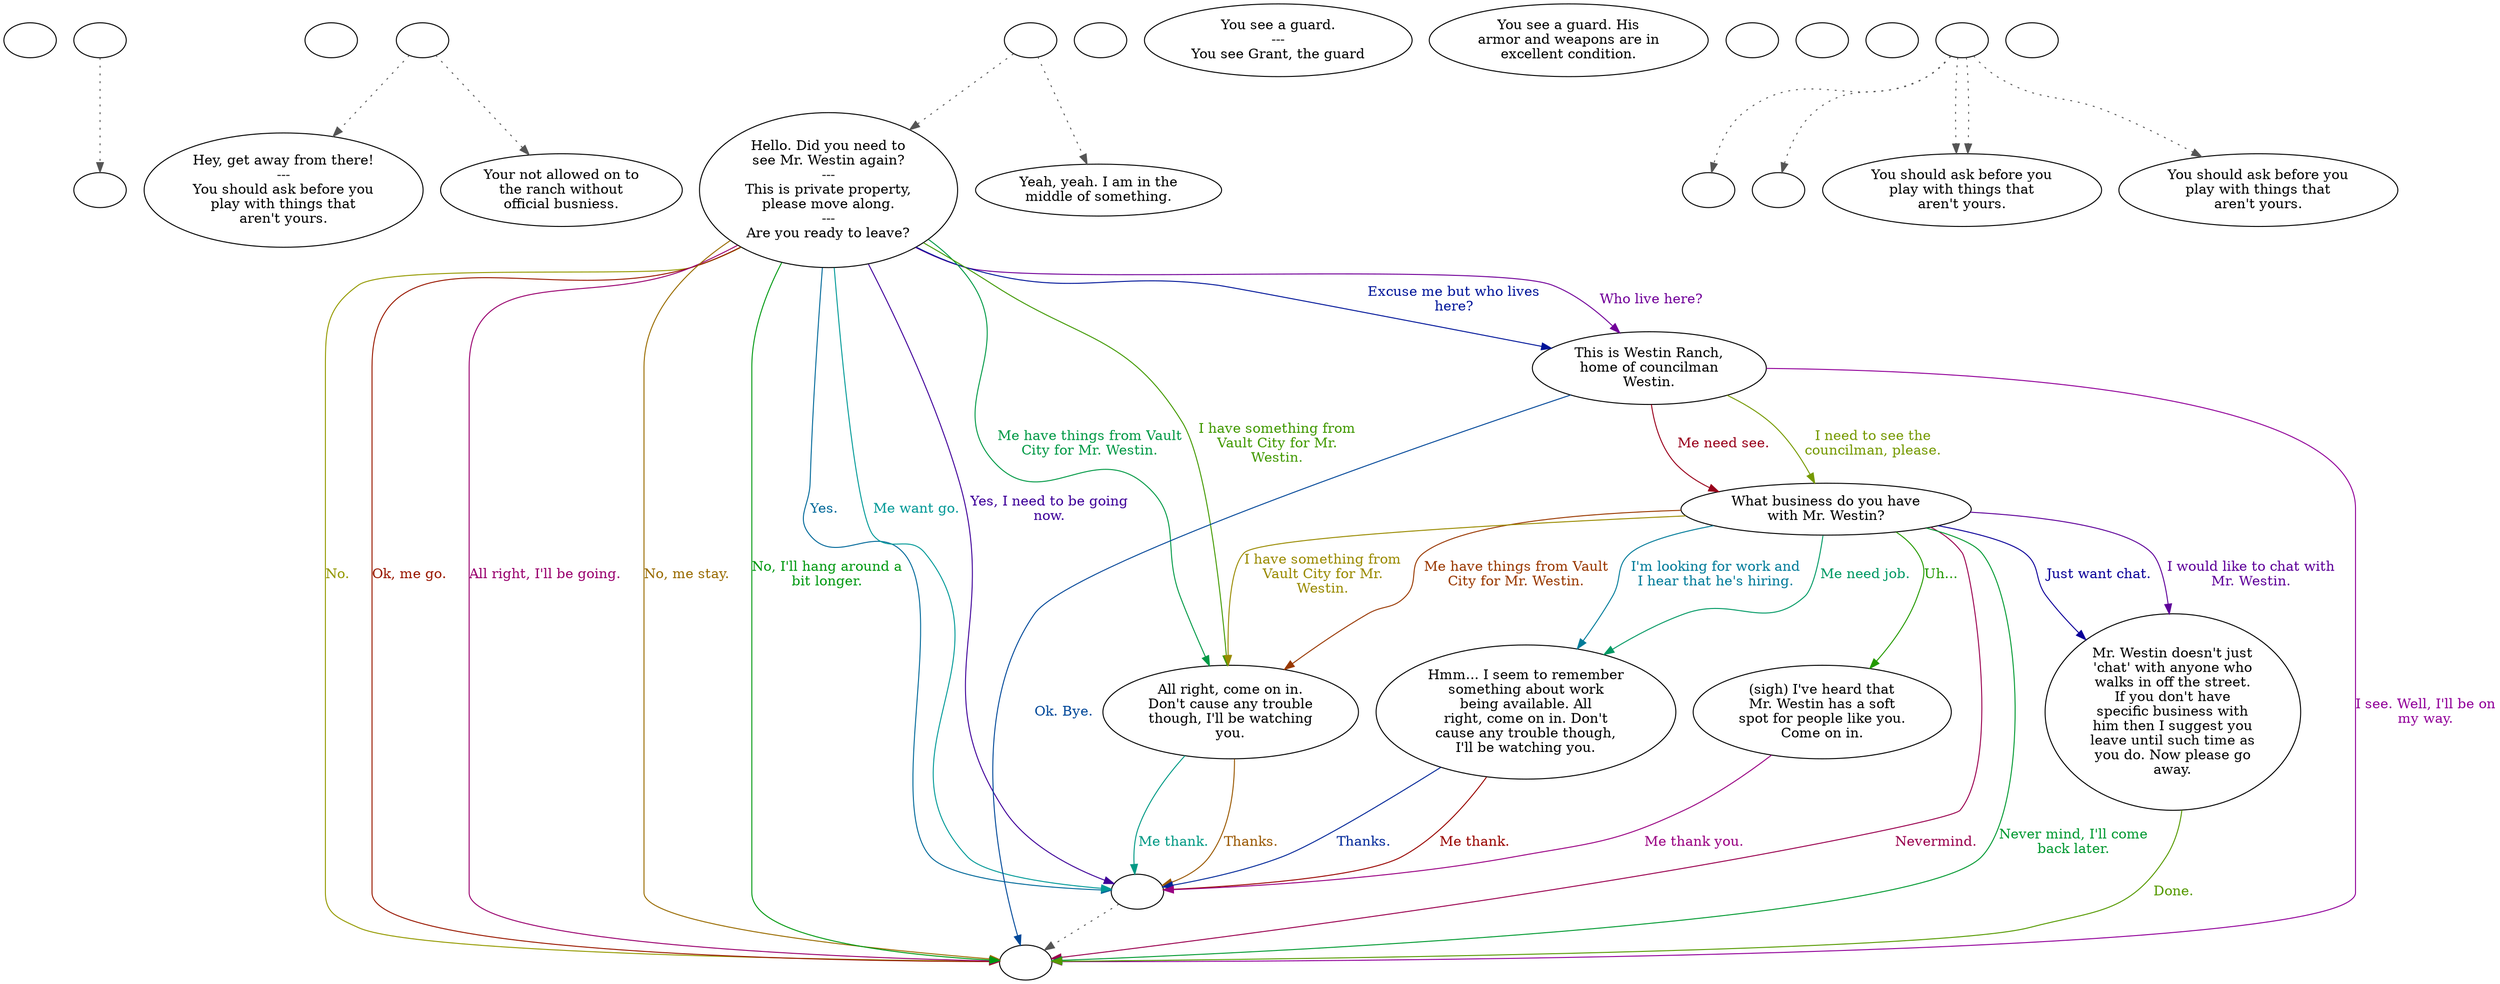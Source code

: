 digraph scwesgrd {
  "checkPartyMembersNearDoor" [style=filled       fillcolor="#FFFFFF"       color="#000000"]
  "checkPartyMembersNearDoor" [label=""]
  "old_pickup_p_proc" [style=filled       fillcolor="#FFFFFF"       color="#000000"]
  "old_pickup_p_proc" [label=""]
  "pickup_p_proc" [style=filled       fillcolor="#FFFFFF"       color="#000000"]
  "pickup_p_proc" -> "old_pickup_p_proc" [style=dotted color="#555555"]
  "pickup_p_proc" [label=""]
  "start" [style=filled       fillcolor="#FFFFFF"       color="#000000"]
  "start" [label=""]
  "critter_p_proc" [style=filled       fillcolor="#FFFFFF"       color="#000000"]
  "critter_p_proc" -> "checkNotify" [style=dotted color="#555555"]
  "critter_p_proc" -> "Node009" [style=dotted color="#555555"]
  "critter_p_proc" [label=""]
  "talk_p_proc" [style=filled       fillcolor="#FFFFFF"       color="#000000"]
  "talk_p_proc" -> "Node001" [style=dotted color="#555555"]
  "talk_p_proc" -> "Node007" [style=dotted color="#555555"]
  "talk_p_proc" [label=""]
  "destroy_p_proc" [style=filled       fillcolor="#FFFFFF"       color="#000000"]
  "destroy_p_proc" [label=""]
  "look_at_p_proc" [style=filled       fillcolor="#FFFFFF"       color="#000000"]
  "look_at_p_proc" [label="You see a guard.\n---\nYou see Grant, the guard"]
  "description_p_proc" [style=filled       fillcolor="#FFFFFF"       color="#000000"]
  "description_p_proc" [label="You see a guard. His\narmor and weapons are in\nexcellent condition."]
  "use_skill_on_p_proc" [style=filled       fillcolor="#FFFFFF"       color="#000000"]
  "use_skill_on_p_proc" [label=""]
  "damage_p_proc" [style=filled       fillcolor="#FFFFFF"       color="#000000"]
  "damage_p_proc" [label=""]
  "map_enter_p_proc" [style=filled       fillcolor="#FFFFFF"       color="#000000"]
  "map_enter_p_proc" [label=""]
  "timed_event_p_proc" [style=filled       fillcolor="#FFFFFF"       color="#000000"]
  "timed_event_p_proc" -> "FieldOff" [style=dotted color="#555555"]
  "timed_event_p_proc" -> "Walk" [style=dotted color="#555555"]
  "timed_event_p_proc" -> "UseComputer" [style=dotted color="#555555"]
  "timed_event_p_proc" -> "UseComputer" [style=dotted color="#555555"]
  "timed_event_p_proc" -> "UseEmitter" [style=dotted color="#555555"]
  "timed_event_p_proc" [label=""]
  "Node998" [style=filled       fillcolor="#FFFFFF"       color="#000000"]
  "Node998" [label=""]
  "Node999" [style=filled       fillcolor="#FFFFFF"       color="#000000"]
  "Node999" [label=""]
  "Node001" [style=filled       fillcolor="#FFFFFF"       color="#000000"]
  "Node001" [label="Hello. Did you need to\nsee Mr. Westin again?\n---\nThis is private property,\nplease move along.\n---\nAre you ready to leave?"]
  "Node001" -> "NodeFieldOff" [label="Yes." color="#006899" fontcolor="#006899"]
  "Node001" -> "Node999" [label="No." color="#949900" fontcolor="#949900"]
  "Node001" -> "Node002" [label="Who live here?" color="#710099" fontcolor="#710099"]
  "Node001" -> "Node008" [label="Me have things from Vault\nCity for Mr. Westin." color="#009945" fontcolor="#009945"]
  "Node001" -> "Node999" [label="Ok, me go." color="#991800" fontcolor="#991800"]
  "Node001" -> "Node002" [label="Excuse me but who lives\nhere?" color="#001599" fontcolor="#001599"]
  "Node001" -> "Node008" [label="I have something from\nVault City for Mr.\nWestin." color="#419900" fontcolor="#419900"]
  "Node001" -> "Node999" [label="All right, I'll be going." color="#99006E" fontcolor="#99006E"]
  "Node001" -> "NodeFieldOff" [label="Me want go." color="#009997" fontcolor="#009997"]
  "Node001" -> "Node999" [label="No, me stay." color="#996B00" fontcolor="#996B00"]
  "Node001" -> "NodeFieldOff" [label="Yes, I need to be going\nnow." color="#3E0099" fontcolor="#3E0099"]
  "Node001" -> "Node999" [label="No, I'll hang around a\nbit longer." color="#009911" fontcolor="#009911"]
  "Node002" [style=filled       fillcolor="#FFFFFF"       color="#000000"]
  "Node002" [label="This is Westin Ranch,\nhome of councilman\nWestin."]
  "Node002" -> "Node003" [label="Me need see." color="#99001B" fontcolor="#99001B"]
  "Node002" -> "Node999" [label="Ok. Bye." color="#004899" fontcolor="#004899"]
  "Node002" -> "Node003" [label="I need to see the\ncouncilman, please." color="#759900" fontcolor="#759900"]
  "Node002" -> "Node999" [label="I see. Well, I'll be on\nmy way." color="#910099" fontcolor="#910099"]
  "Node003" [style=filled       fillcolor="#FFFFFF"       color="#000000"]
  "Node003" [label="What business do you have\nwith Mr. Westin?"]
  "Node003" -> "Node004" [label="Me need job." color="#009964" fontcolor="#009964"]
  "Node003" -> "Node008" [label="Me have things from Vault\nCity for Mr. Westin." color="#993800" fontcolor="#993800"]
  "Node003" -> "Node005" [label="Just want chat." color="#0B0099" fontcolor="#0B0099"]
  "Node003" -> "Node006" [label="Uh..." color="#229900" fontcolor="#229900"]
  "Node003" -> "Node999" [label="Nevermind." color="#99004E" fontcolor="#99004E"]
  "Node003" -> "Node004" [label="I'm looking for work and\nI hear that he's hiring." color="#007B99" fontcolor="#007B99"]
  "Node003" -> "Node008" [label="I have something from\nVault City for Mr.\nWestin." color="#998A00" fontcolor="#998A00"]
  "Node003" -> "Node005" [label="I would like to chat with\nMr. Westin." color="#5E0099" fontcolor="#5E0099"]
  "Node003" -> "Node999" [label="Never mind, I'll come\nback later." color="#009931" fontcolor="#009931"]
  "Node004" [style=filled       fillcolor="#FFFFFF"       color="#000000"]
  "Node004" [label="Hmm... I seem to remember\nsomething about work\nbeing available. All\nright, come on in. Don't\ncause any trouble though,\nI'll be watching you."]
  "Node004" -> "NodeFieldOff" [label="Me thank." color="#990400" fontcolor="#990400"]
  "Node004" -> "NodeFieldOff" [label="Thanks." color="#002899" fontcolor="#002899"]
  "Node005" [style=filled       fillcolor="#FFFFFF"       color="#000000"]
  "Node005" [label="Mr. Westin doesn't just\n'chat' with anyone who\nwalks in off the street.\nIf you don't have\nspecific business with\nhim then I suggest you\nleave until such time as\nyou do. Now please go\naway."]
  "Node005" -> "Node999" [label="Done." color="#559900" fontcolor="#559900"]
  "Node006" [style=filled       fillcolor="#FFFFFF"       color="#000000"]
  "Node006" [label="(sigh) I've heard that\nMr. Westin has a soft\nspot for people like you.\nCome on in."]
  "Node006" -> "NodeFieldOff" [label="Me thank you." color="#990082" fontcolor="#990082"]
  "Node007" [style=filled       fillcolor="#FFFFFF"       color="#000000"]
  "Node007" [label="Yeah, yeah. I am in the\nmiddle of something."]
  "Node008" [style=filled       fillcolor="#FFFFFF"       color="#000000"]
  "Node008" [label="All right, come on in.\nDon't cause any trouble\nthough, I'll be watching\nyou."]
  "Node008" -> "NodeFieldOff" [label="Me thank." color="#009984" fontcolor="#009984"]
  "Node008" -> "NodeFieldOff" [label="Thanks." color="#995700" fontcolor="#995700"]
  "Node009" [style=filled       fillcolor="#FFFFFF"       color="#000000"]
  "Node009" [label="Your not allowed on to\nthe ranch without\nofficial busniess."]
  "FieldOff" [style=filled       fillcolor="#FFFFFF"       color="#000000"]
  "FieldOff" [label=""]
  "Walk" [style=filled       fillcolor="#FFFFFF"       color="#000000"]
  "Walk" [label=""]
  "checkNotify" [style=filled       fillcolor="#FFFFFF"       color="#000000"]
  "checkNotify" [label="Hey, get away from there!\n---\nYou should ask before you\nplay with things that\naren't yours."]
  "UseComputer" [style=filled       fillcolor="#FFFFFF"       color="#000000"]
  "UseComputer" [label="You should ask before you\nplay with things that\naren't yours."]
  "UseEmitter" [style=filled       fillcolor="#FFFFFF"       color="#000000"]
  "UseEmitter" [label="You should ask before you\nplay with things that\naren't yours."]
  "NodeFieldOff" [style=filled       fillcolor="#FFFFFF"       color="#000000"]
  "NodeFieldOff" -> "Node999" [style=dotted color="#555555"]
  "NodeFieldOff" [label=""]
}